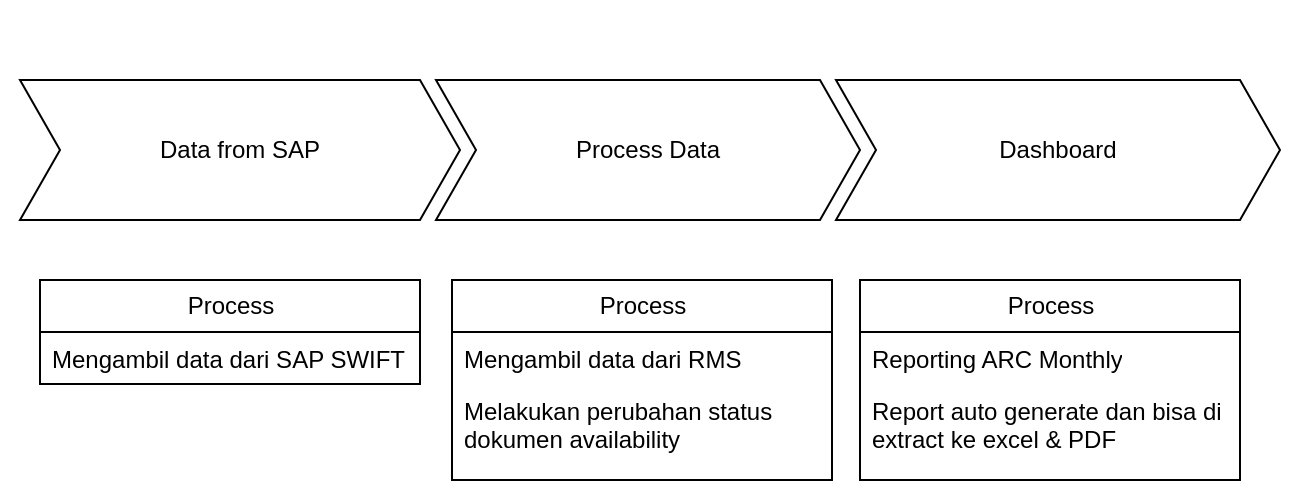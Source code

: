 <mxfile>
    <diagram id="0bv6u3DzTUKgH8KH2dMq" name="flowchart">
        <mxGraphModel dx="1261" dy="559" grid="1" gridSize="10" guides="1" tooltips="1" connect="1" arrows="1" fold="1" page="1" pageScale="1" pageWidth="850" pageHeight="1100" math="0" shadow="0">
            <root>
                <mxCell id="0"/>
                <mxCell id="1" parent="0"/>
                <mxCell id="65" value="Process" style="swimlane;fontStyle=0;childLayout=stackLayout;horizontal=1;startSize=26;fillColor=none;horizontalStack=0;resizeParent=1;resizeParentMax=0;resizeLast=0;collapsible=1;marginBottom=0;html=1;strokeColor=default;fontFamily=Helvetica;fontSize=12;fontColor=default;" vertex="1" parent="1">
                    <mxGeometry x="100" y="190" width="190" height="52" as="geometry"/>
                </mxCell>
                <mxCell id="66" value="Mengambil data dari SAP SWIFT" style="text;strokeColor=none;fillColor=none;align=left;verticalAlign=top;spacingLeft=4;spacingRight=4;overflow=hidden;rotatable=0;points=[[0,0.5],[1,0.5]];portConstraint=eastwest;whiteSpace=wrap;html=1;fontFamily=Helvetica;fontSize=12;fontColor=default;startSize=30;" vertex="1" parent="65">
                    <mxGeometry y="26" width="190" height="26" as="geometry"/>
                </mxCell>
                <mxCell id="69" value="" style="swimlane;childLayout=stackLayout;horizontal=1;fillColor=none;horizontalStack=1;resizeParent=1;resizeParentMax=0;resizeLast=0;collapsible=0;strokeColor=none;stackBorder=10;stackSpacing=-12;resizable=1;align=center;points=[];whiteSpace=wrap;html=1;fontFamily=Helvetica;fontSize=12;fontColor=default;startSize=30;" vertex="1" parent="1">
                    <mxGeometry x="80" y="50" width="650" height="120" as="geometry"/>
                </mxCell>
                <mxCell id="70" value="Data from SAP" style="shape=step;perimeter=stepPerimeter;fixedSize=1;points=[];whiteSpace=wrap;html=1;strokeColor=default;fontFamily=Helvetica;fontSize=12;fontColor=default;startSize=30;fillColor=default;" vertex="1" parent="69">
                    <mxGeometry x="10" y="40" width="220" height="70" as="geometry"/>
                </mxCell>
                <mxCell id="71" value="Process Data" style="shape=step;perimeter=stepPerimeter;fixedSize=1;points=[];whiteSpace=wrap;html=1;strokeColor=default;fontFamily=Helvetica;fontSize=12;fontColor=default;startSize=30;fillColor=default;" vertex="1" parent="69">
                    <mxGeometry x="218" y="40" width="212" height="70" as="geometry"/>
                </mxCell>
                <mxCell id="72" value="Dashboard" style="shape=step;perimeter=stepPerimeter;fixedSize=1;points=[];whiteSpace=wrap;html=1;strokeColor=default;fontFamily=Helvetica;fontSize=12;fontColor=default;startSize=30;fillColor=default;" vertex="1" parent="69">
                    <mxGeometry x="418" y="40" width="222" height="70" as="geometry"/>
                </mxCell>
                <mxCell id="75" value="Process" style="swimlane;fontStyle=0;childLayout=stackLayout;horizontal=1;startSize=26;fillColor=none;horizontalStack=0;resizeParent=1;resizeParentMax=0;resizeLast=0;collapsible=1;marginBottom=0;html=1;strokeColor=default;fontFamily=Helvetica;fontSize=12;fontColor=default;" vertex="1" parent="1">
                    <mxGeometry x="306" y="190" width="190" height="100" as="geometry"/>
                </mxCell>
                <mxCell id="76" value="Mengambil data dari RMS" style="text;strokeColor=none;fillColor=none;align=left;verticalAlign=top;spacingLeft=4;spacingRight=4;overflow=hidden;rotatable=0;points=[[0,0.5],[1,0.5]];portConstraint=eastwest;whiteSpace=wrap;html=1;fontFamily=Helvetica;fontSize=12;fontColor=default;startSize=30;" vertex="1" parent="75">
                    <mxGeometry y="26" width="190" height="26" as="geometry"/>
                </mxCell>
                <mxCell id="82" value="Melakukan perubahan status dokumen availability" style="text;strokeColor=none;fillColor=none;align=left;verticalAlign=top;spacingLeft=4;spacingRight=4;overflow=hidden;rotatable=0;points=[[0,0.5],[1,0.5]];portConstraint=eastwest;whiteSpace=wrap;html=1;fontFamily=Helvetica;fontSize=12;fontColor=default;startSize=30;" vertex="1" parent="75">
                    <mxGeometry y="52" width="190" height="48" as="geometry"/>
                </mxCell>
                <mxCell id="77" value="Process" style="swimlane;fontStyle=0;childLayout=stackLayout;horizontal=1;startSize=26;fillColor=none;horizontalStack=0;resizeParent=1;resizeParentMax=0;resizeLast=0;collapsible=1;marginBottom=0;html=1;strokeColor=default;fontFamily=Helvetica;fontSize=12;fontColor=default;" vertex="1" parent="1">
                    <mxGeometry x="510" y="190" width="190" height="100" as="geometry"/>
                </mxCell>
                <mxCell id="78" value="Reporting ARC Monthly" style="text;strokeColor=none;fillColor=none;align=left;verticalAlign=top;spacingLeft=4;spacingRight=4;overflow=hidden;rotatable=0;points=[[0,0.5],[1,0.5]];portConstraint=eastwest;whiteSpace=wrap;html=1;fontFamily=Helvetica;fontSize=12;fontColor=default;startSize=30;" vertex="1" parent="77">
                    <mxGeometry y="26" width="190" height="26" as="geometry"/>
                </mxCell>
                <mxCell id="79" value="Report auto generate dan bisa di extract ke excel &amp;amp; PDF" style="text;strokeColor=none;fillColor=none;align=left;verticalAlign=top;spacingLeft=4;spacingRight=4;overflow=hidden;rotatable=0;points=[[0,0.5],[1,0.5]];portConstraint=eastwest;whiteSpace=wrap;html=1;fontFamily=Helvetica;fontSize=12;fontColor=default;startSize=30;" vertex="1" parent="77">
                    <mxGeometry y="52" width="190" height="48" as="geometry"/>
                </mxCell>
            </root>
        </mxGraphModel>
    </diagram>
</mxfile>